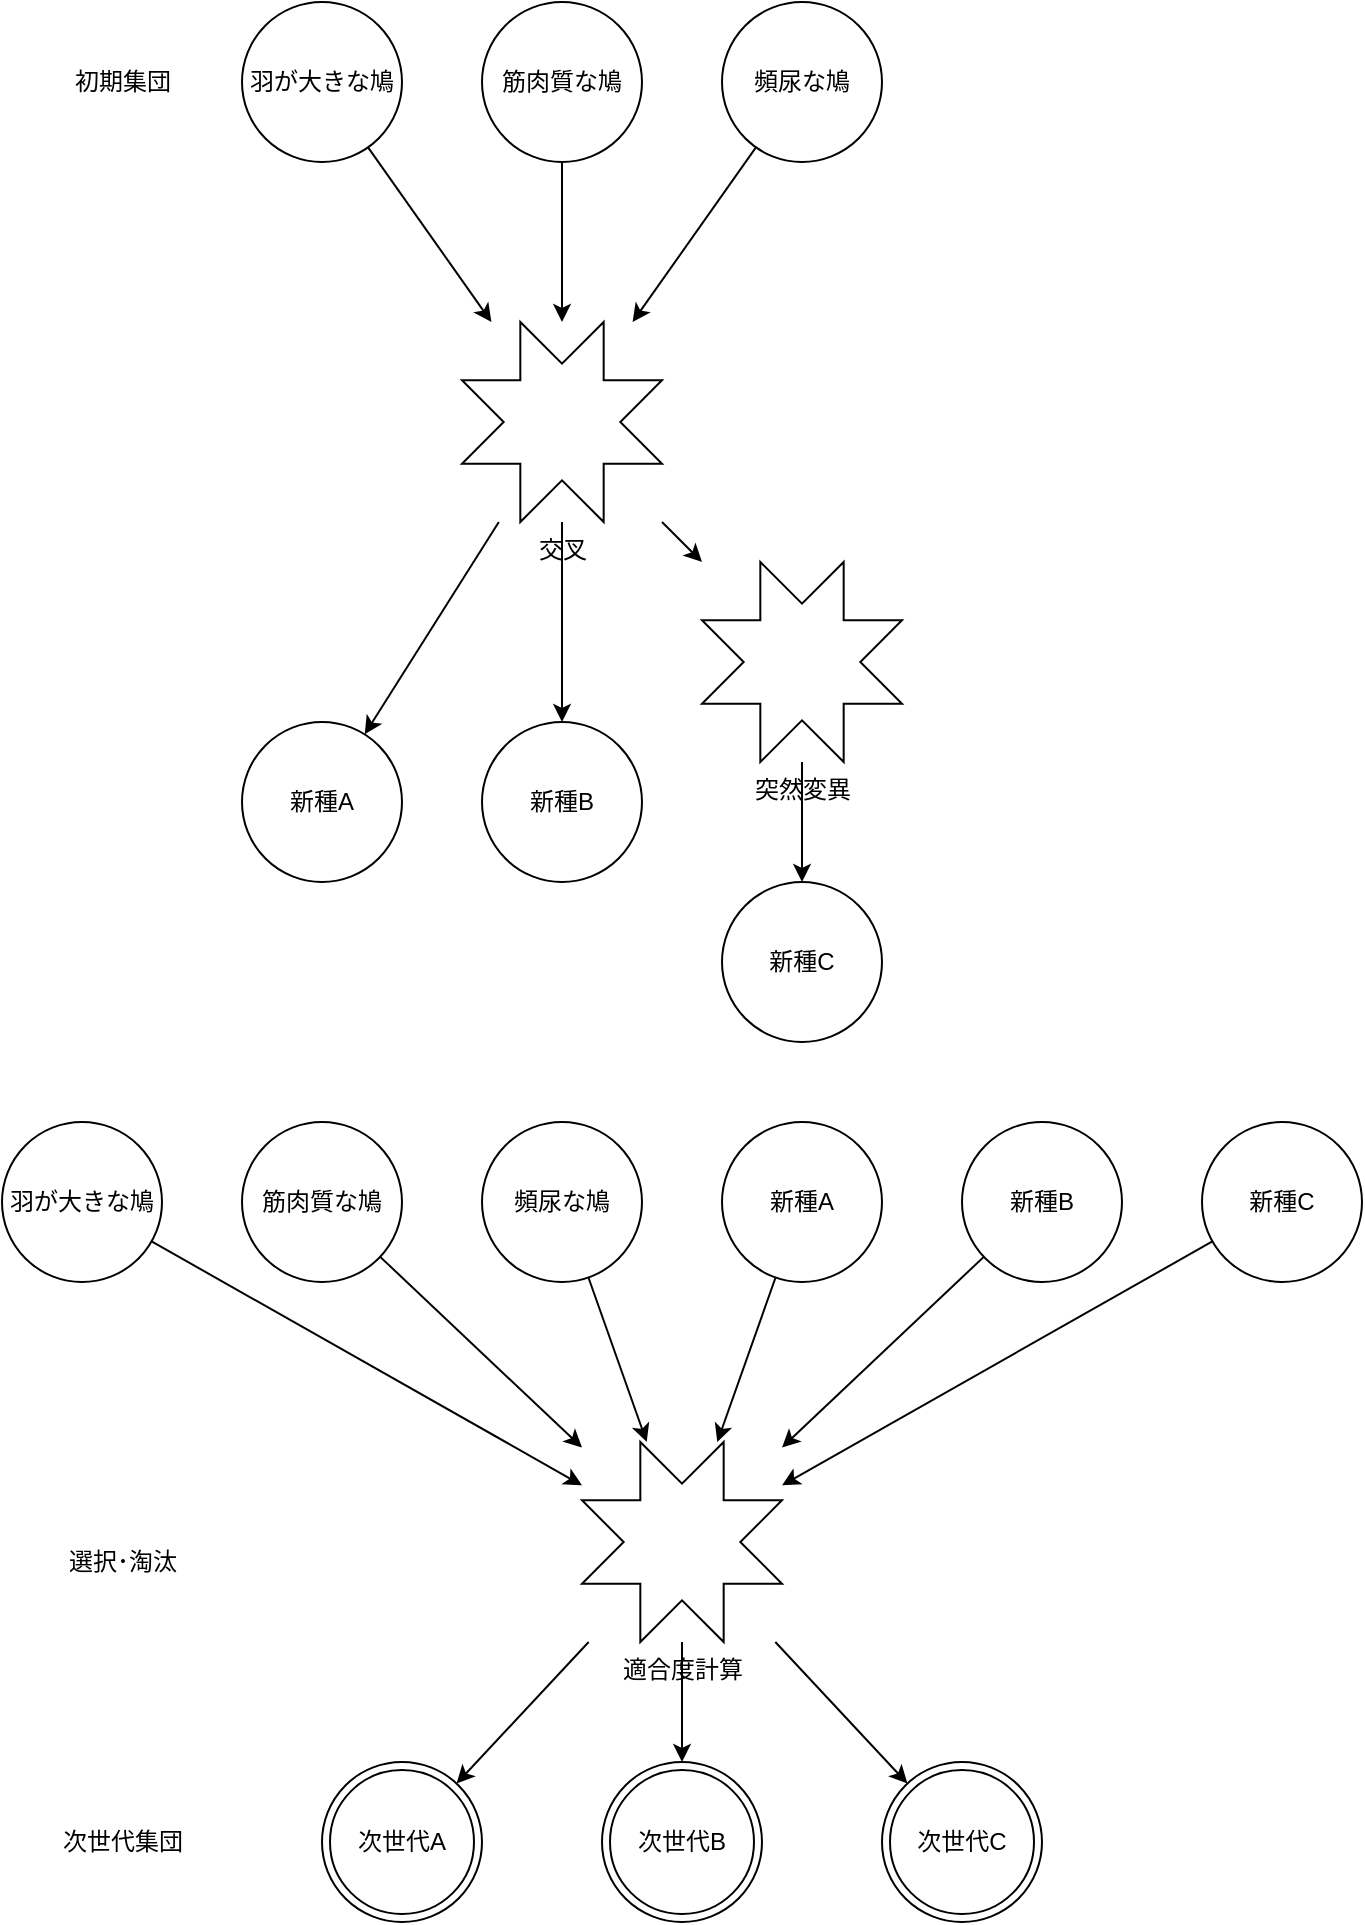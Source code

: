 <mxfile>
    <diagram id="ZyNXJiO16amO6zM21dKw" name="Page-1">
        <mxGraphModel dx="1186" dy="627" grid="1" gridSize="10" guides="1" tooltips="1" connect="1" arrows="1" fold="1" page="1" pageScale="1" pageWidth="850" pageHeight="1100" math="0" shadow="0">
            <root>
                <mxCell id="0"/>
                <mxCell id="1" parent="0"/>
                <mxCell id="8" style="edgeStyle=none;html=1;" edge="1" parent="1" source="2" target="7">
                    <mxGeometry relative="1" as="geometry"/>
                </mxCell>
                <mxCell id="2" value="羽が大きな鳩" style="ellipse;whiteSpace=wrap;html=1;aspect=fixed;" vertex="1" parent="1">
                    <mxGeometry x="200" y="120" width="80" height="80" as="geometry"/>
                </mxCell>
                <mxCell id="9" style="edgeStyle=none;html=1;" edge="1" parent="1" source="3" target="7">
                    <mxGeometry relative="1" as="geometry"/>
                </mxCell>
                <mxCell id="3" value="筋肉質な鳩" style="ellipse;whiteSpace=wrap;html=1;aspect=fixed;" vertex="1" parent="1">
                    <mxGeometry x="320" y="120" width="80" height="80" as="geometry"/>
                </mxCell>
                <mxCell id="10" style="edgeStyle=none;html=1;" edge="1" parent="1" source="4" target="7">
                    <mxGeometry relative="1" as="geometry"/>
                </mxCell>
                <mxCell id="4" value="頻尿な鳩" style="ellipse;whiteSpace=wrap;html=1;aspect=fixed;" vertex="1" parent="1">
                    <mxGeometry x="440" y="120" width="80" height="80" as="geometry"/>
                </mxCell>
                <mxCell id="12" style="edgeStyle=none;html=1;" edge="1" parent="1" source="7" target="11">
                    <mxGeometry relative="1" as="geometry"/>
                </mxCell>
                <mxCell id="17" style="edgeStyle=none;html=1;" edge="1" parent="1" source="7" target="15">
                    <mxGeometry relative="1" as="geometry"/>
                </mxCell>
                <mxCell id="21" style="edgeStyle=none;html=1;" edge="1" parent="1" source="7" target="20">
                    <mxGeometry relative="1" as="geometry"/>
                </mxCell>
                <mxCell id="7" value="交叉" style="verticalLabelPosition=bottom;verticalAlign=top;html=1;shape=mxgraph.basic.8_point_star" vertex="1" parent="1">
                    <mxGeometry x="310" y="280" width="100" height="100" as="geometry"/>
                </mxCell>
                <mxCell id="11" value="新種A" style="ellipse;whiteSpace=wrap;html=1;aspect=fixed;" vertex="1" parent="1">
                    <mxGeometry x="200" y="480" width="80" height="80" as="geometry"/>
                </mxCell>
                <mxCell id="13" value="初期集団" style="text;html=1;align=center;verticalAlign=middle;resizable=0;points=[];autosize=1;strokeColor=none;" vertex="1" parent="1">
                    <mxGeometry x="110" y="150" width="60" height="20" as="geometry"/>
                </mxCell>
                <mxCell id="15" value="新種B" style="ellipse;whiteSpace=wrap;html=1;aspect=fixed;" vertex="1" parent="1">
                    <mxGeometry x="320" y="480" width="80" height="80" as="geometry"/>
                </mxCell>
                <mxCell id="16" value="新種C" style="ellipse;whiteSpace=wrap;html=1;aspect=fixed;" vertex="1" parent="1">
                    <mxGeometry x="440" y="560" width="80" height="80" as="geometry"/>
                </mxCell>
                <mxCell id="22" style="edgeStyle=none;html=1;" edge="1" parent="1" source="20" target="16">
                    <mxGeometry relative="1" as="geometry"/>
                </mxCell>
                <mxCell id="20" value="突然変異" style="verticalLabelPosition=bottom;verticalAlign=top;html=1;shape=mxgraph.basic.8_point_star" vertex="1" parent="1">
                    <mxGeometry x="430" y="400" width="100" height="100" as="geometry"/>
                </mxCell>
                <mxCell id="30" style="edgeStyle=none;html=1;" edge="1" parent="1" source="23" target="29">
                    <mxGeometry relative="1" as="geometry"/>
                </mxCell>
                <mxCell id="23" value="羽が大きな鳩" style="ellipse;whiteSpace=wrap;html=1;aspect=fixed;" vertex="1" parent="1">
                    <mxGeometry x="80" y="680" width="80" height="80" as="geometry"/>
                </mxCell>
                <mxCell id="31" style="edgeStyle=none;html=1;" edge="1" parent="1" source="24" target="29">
                    <mxGeometry relative="1" as="geometry"/>
                </mxCell>
                <mxCell id="24" value="筋肉質な鳩" style="ellipse;whiteSpace=wrap;html=1;aspect=fixed;" vertex="1" parent="1">
                    <mxGeometry x="200" y="680" width="80" height="80" as="geometry"/>
                </mxCell>
                <mxCell id="32" style="edgeStyle=none;html=1;" edge="1" parent="1" source="25" target="29">
                    <mxGeometry relative="1" as="geometry"/>
                </mxCell>
                <mxCell id="25" value="頻尿な鳩" style="ellipse;whiteSpace=wrap;html=1;aspect=fixed;" vertex="1" parent="1">
                    <mxGeometry x="320" y="680" width="80" height="80" as="geometry"/>
                </mxCell>
                <mxCell id="35" style="edgeStyle=none;html=1;" edge="1" parent="1" source="26" target="29">
                    <mxGeometry relative="1" as="geometry"/>
                </mxCell>
                <mxCell id="26" value="新種C" style="ellipse;whiteSpace=wrap;html=1;aspect=fixed;" vertex="1" parent="1">
                    <mxGeometry x="680" y="680" width="80" height="80" as="geometry"/>
                </mxCell>
                <mxCell id="34" style="edgeStyle=none;html=1;" edge="1" parent="1" source="27" target="29">
                    <mxGeometry relative="1" as="geometry"/>
                </mxCell>
                <mxCell id="27" value="新種B" style="ellipse;whiteSpace=wrap;html=1;aspect=fixed;" vertex="1" parent="1">
                    <mxGeometry x="560" y="680" width="80" height="80" as="geometry"/>
                </mxCell>
                <mxCell id="33" style="edgeStyle=none;html=1;" edge="1" parent="1" source="28" target="29">
                    <mxGeometry relative="1" as="geometry"/>
                </mxCell>
                <mxCell id="28" value="新種A" style="ellipse;whiteSpace=wrap;html=1;aspect=fixed;" vertex="1" parent="1">
                    <mxGeometry x="440" y="680" width="80" height="80" as="geometry"/>
                </mxCell>
                <mxCell id="41" style="edgeStyle=none;html=1;" edge="1" parent="1" source="29" target="36">
                    <mxGeometry relative="1" as="geometry"/>
                </mxCell>
                <mxCell id="42" style="edgeStyle=none;html=1;" edge="1" parent="1" source="29" target="39">
                    <mxGeometry relative="1" as="geometry"/>
                </mxCell>
                <mxCell id="43" style="edgeStyle=none;html=1;" edge="1" parent="1" source="29" target="40">
                    <mxGeometry relative="1" as="geometry"/>
                </mxCell>
                <mxCell id="29" value="適合度計算" style="verticalLabelPosition=bottom;verticalAlign=top;html=1;shape=mxgraph.basic.8_point_star" vertex="1" parent="1">
                    <mxGeometry x="370" y="840" width="100" height="100" as="geometry"/>
                </mxCell>
                <mxCell id="36" value="次世代A" style="ellipse;shape=doubleEllipse;whiteSpace=wrap;html=1;aspect=fixed;" vertex="1" parent="1">
                    <mxGeometry x="240" y="1000" width="80" height="80" as="geometry"/>
                </mxCell>
                <mxCell id="37" value="次世代集団" style="text;html=1;align=center;verticalAlign=middle;resizable=0;points=[];autosize=1;strokeColor=none;" vertex="1" parent="1">
                    <mxGeometry x="100" y="1030" width="80" height="20" as="geometry"/>
                </mxCell>
                <mxCell id="38" value="選択･淘汰" style="text;html=1;align=center;verticalAlign=middle;resizable=0;points=[];autosize=1;strokeColor=none;" vertex="1" parent="1">
                    <mxGeometry x="105" y="890" width="70" height="20" as="geometry"/>
                </mxCell>
                <mxCell id="39" value="次世代B" style="ellipse;shape=doubleEllipse;whiteSpace=wrap;html=1;aspect=fixed;" vertex="1" parent="1">
                    <mxGeometry x="380" y="1000" width="80" height="80" as="geometry"/>
                </mxCell>
                <mxCell id="40" value="次世代C" style="ellipse;shape=doubleEllipse;whiteSpace=wrap;html=1;aspect=fixed;" vertex="1" parent="1">
                    <mxGeometry x="520" y="1000" width="80" height="80" as="geometry"/>
                </mxCell>
            </root>
        </mxGraphModel>
    </diagram>
</mxfile>